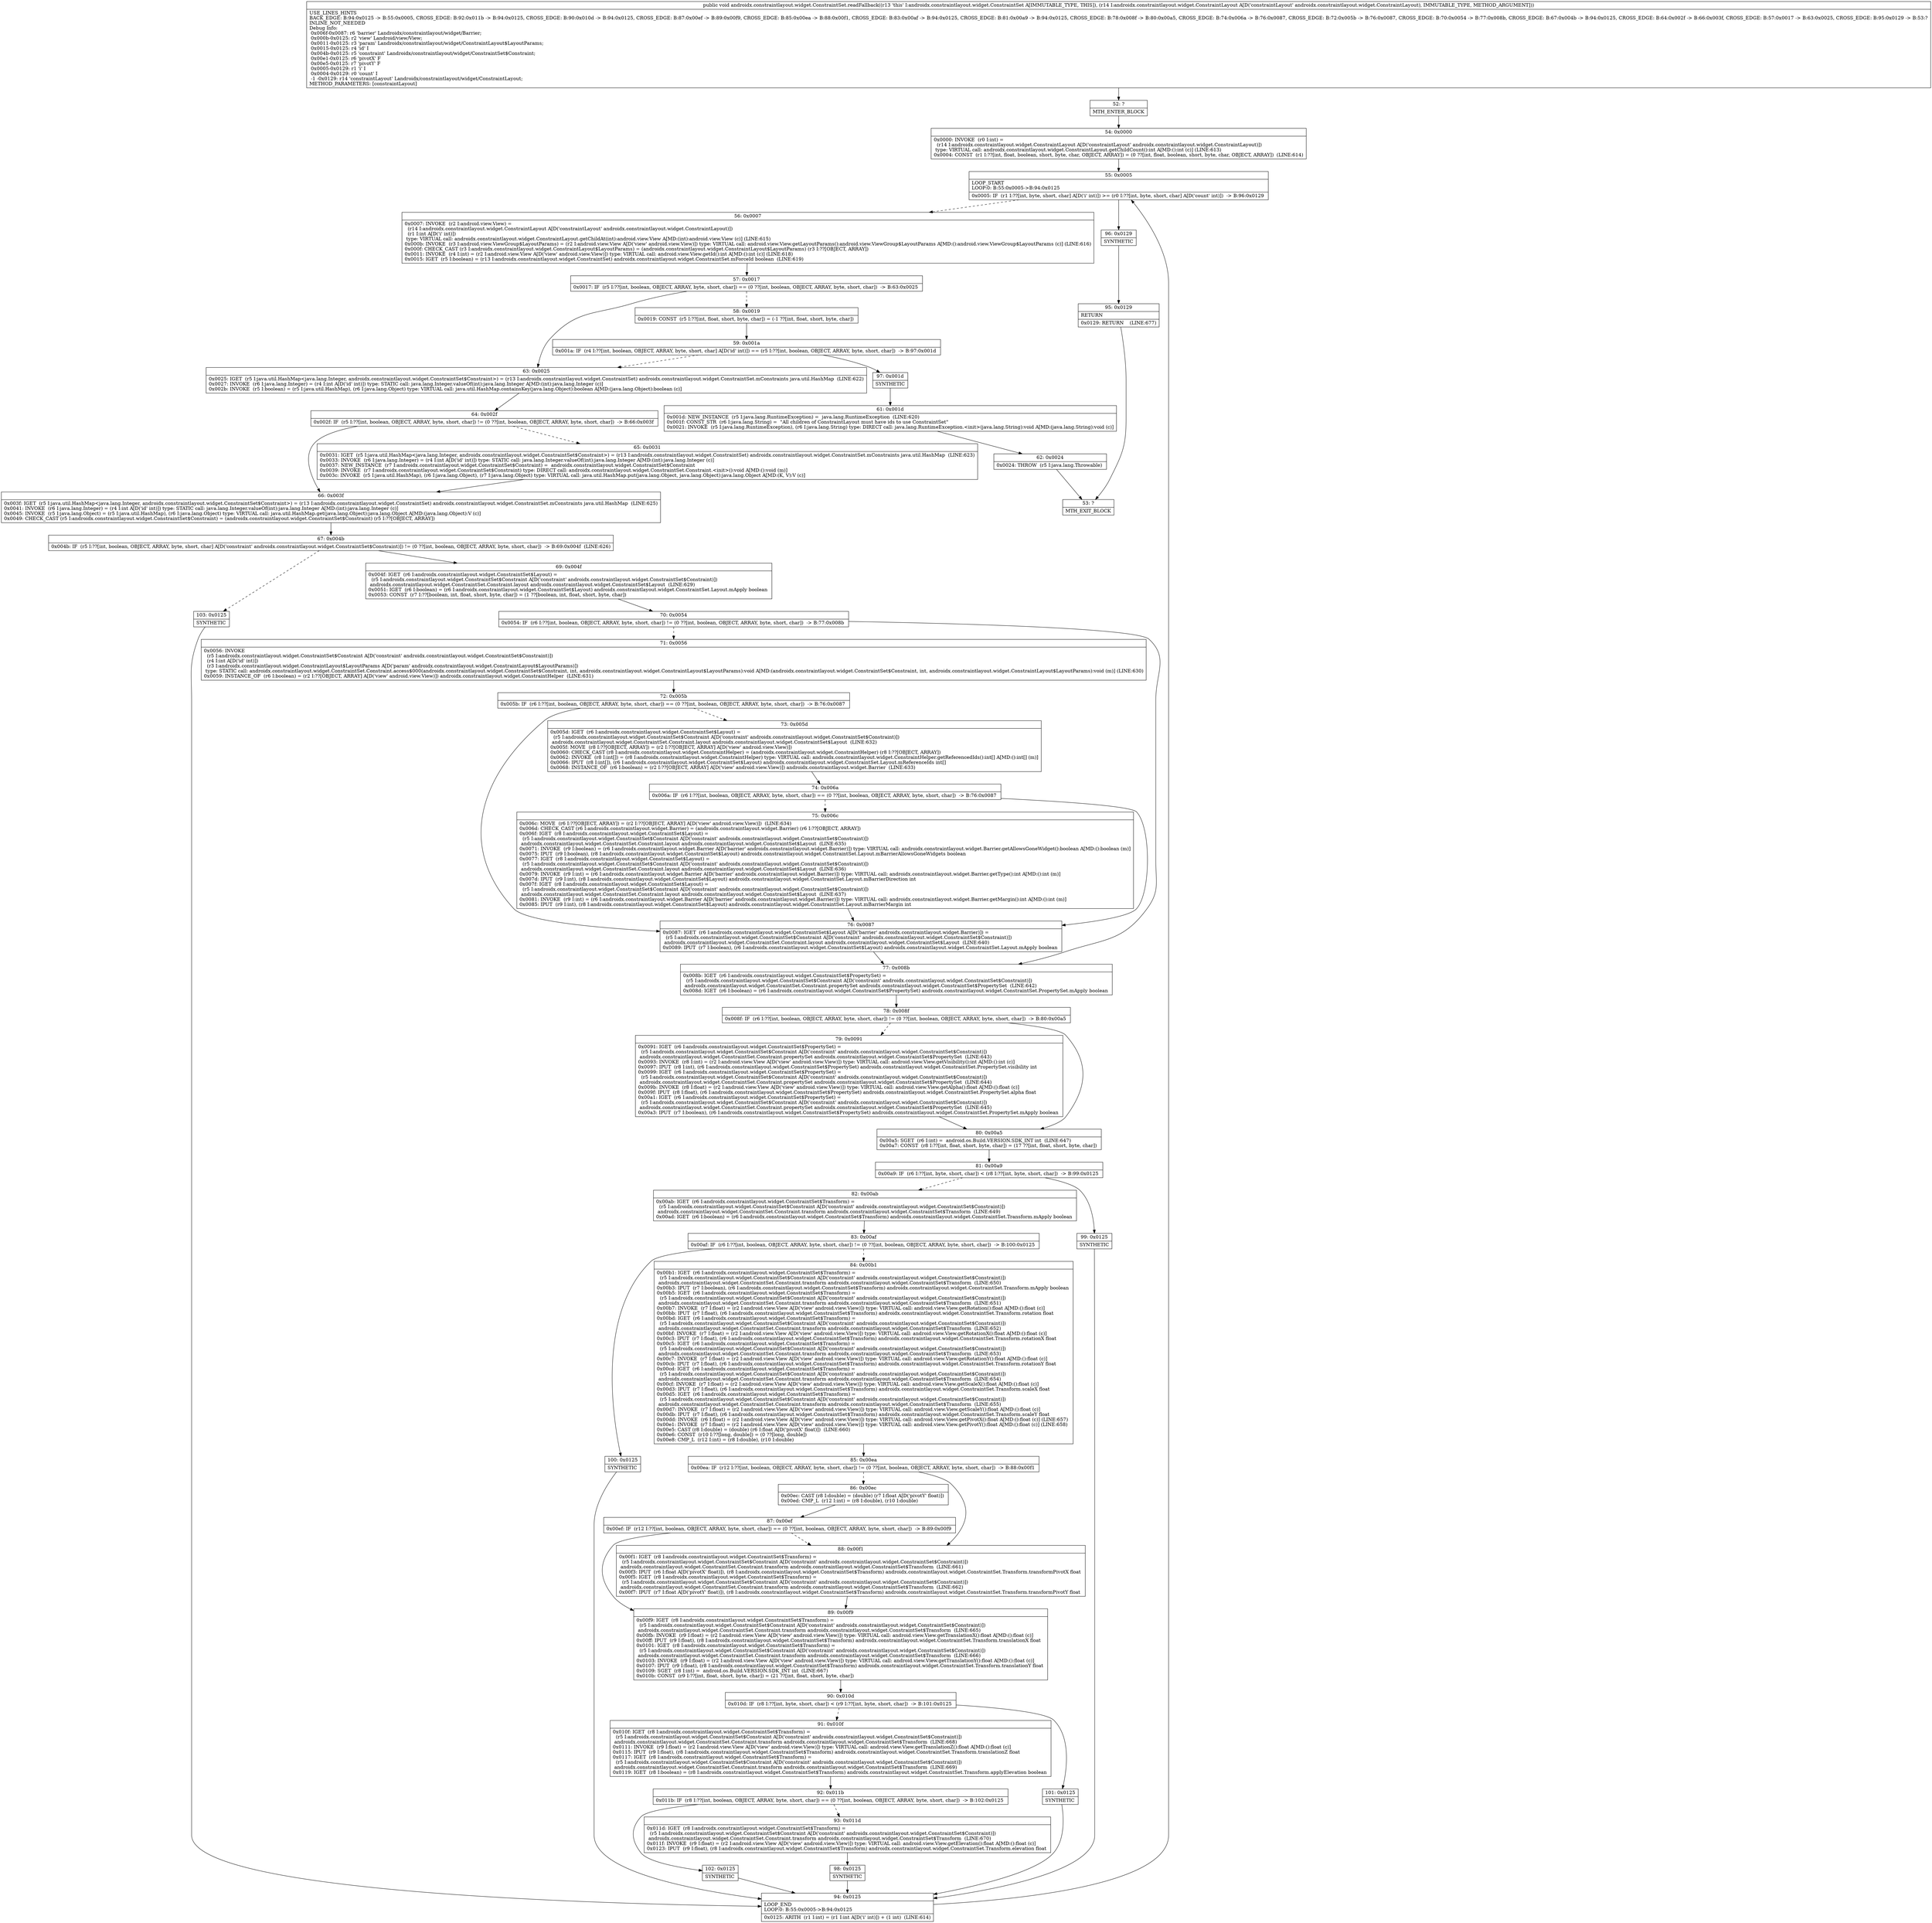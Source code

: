 digraph "CFG forandroidx.constraintlayout.widget.ConstraintSet.readFallback(Landroidx\/constraintlayout\/widget\/ConstraintLayout;)V" {
Node_52 [shape=record,label="{52\:\ ?|MTH_ENTER_BLOCK\l}"];
Node_54 [shape=record,label="{54\:\ 0x0000|0x0000: INVOKE  (r0 I:int) = \l  (r14 I:androidx.constraintlayout.widget.ConstraintLayout A[D('constraintLayout' androidx.constraintlayout.widget.ConstraintLayout)])\l type: VIRTUAL call: androidx.constraintlayout.widget.ConstraintLayout.getChildCount():int A[MD:():int (c)] (LINE:613)\l0x0004: CONST  (r1 I:??[int, float, boolean, short, byte, char, OBJECT, ARRAY]) = (0 ??[int, float, boolean, short, byte, char, OBJECT, ARRAY])  (LINE:614)\l}"];
Node_55 [shape=record,label="{55\:\ 0x0005|LOOP_START\lLOOP:0: B:55:0x0005\-\>B:94:0x0125\l|0x0005: IF  (r1 I:??[int, byte, short, char] A[D('i' int)]) \>= (r0 I:??[int, byte, short, char] A[D('count' int)])  \-\> B:96:0x0129 \l}"];
Node_56 [shape=record,label="{56\:\ 0x0007|0x0007: INVOKE  (r2 I:android.view.View) = \l  (r14 I:androidx.constraintlayout.widget.ConstraintLayout A[D('constraintLayout' androidx.constraintlayout.widget.ConstraintLayout)])\l  (r1 I:int A[D('i' int)])\l type: VIRTUAL call: androidx.constraintlayout.widget.ConstraintLayout.getChildAt(int):android.view.View A[MD:(int):android.view.View (c)] (LINE:615)\l0x000b: INVOKE  (r3 I:android.view.ViewGroup$LayoutParams) = (r2 I:android.view.View A[D('view' android.view.View)]) type: VIRTUAL call: android.view.View.getLayoutParams():android.view.ViewGroup$LayoutParams A[MD:():android.view.ViewGroup$LayoutParams (c)] (LINE:616)\l0x000f: CHECK_CAST (r3 I:androidx.constraintlayout.widget.ConstraintLayout$LayoutParams) = (androidx.constraintlayout.widget.ConstraintLayout$LayoutParams) (r3 I:??[OBJECT, ARRAY]) \l0x0011: INVOKE  (r4 I:int) = (r2 I:android.view.View A[D('view' android.view.View)]) type: VIRTUAL call: android.view.View.getId():int A[MD:():int (c)] (LINE:618)\l0x0015: IGET  (r5 I:boolean) = (r13 I:androidx.constraintlayout.widget.ConstraintSet) androidx.constraintlayout.widget.ConstraintSet.mForceId boolean  (LINE:619)\l}"];
Node_57 [shape=record,label="{57\:\ 0x0017|0x0017: IF  (r5 I:??[int, boolean, OBJECT, ARRAY, byte, short, char]) == (0 ??[int, boolean, OBJECT, ARRAY, byte, short, char])  \-\> B:63:0x0025 \l}"];
Node_58 [shape=record,label="{58\:\ 0x0019|0x0019: CONST  (r5 I:??[int, float, short, byte, char]) = (\-1 ??[int, float, short, byte, char]) \l}"];
Node_59 [shape=record,label="{59\:\ 0x001a|0x001a: IF  (r4 I:??[int, boolean, OBJECT, ARRAY, byte, short, char] A[D('id' int)]) == (r5 I:??[int, boolean, OBJECT, ARRAY, byte, short, char])  \-\> B:97:0x001d \l}"];
Node_97 [shape=record,label="{97\:\ 0x001d|SYNTHETIC\l}"];
Node_61 [shape=record,label="{61\:\ 0x001d|0x001d: NEW_INSTANCE  (r5 I:java.lang.RuntimeException) =  java.lang.RuntimeException  (LINE:620)\l0x001f: CONST_STR  (r6 I:java.lang.String) =  \"All children of ConstraintLayout must have ids to use ConstraintSet\" \l0x0021: INVOKE  (r5 I:java.lang.RuntimeException), (r6 I:java.lang.String) type: DIRECT call: java.lang.RuntimeException.\<init\>(java.lang.String):void A[MD:(java.lang.String):void (c)]\l}"];
Node_62 [shape=record,label="{62\:\ 0x0024|0x0024: THROW  (r5 I:java.lang.Throwable) \l}"];
Node_53 [shape=record,label="{53\:\ ?|MTH_EXIT_BLOCK\l}"];
Node_63 [shape=record,label="{63\:\ 0x0025|0x0025: IGET  (r5 I:java.util.HashMap\<java.lang.Integer, androidx.constraintlayout.widget.ConstraintSet$Constraint\>) = (r13 I:androidx.constraintlayout.widget.ConstraintSet) androidx.constraintlayout.widget.ConstraintSet.mConstraints java.util.HashMap  (LINE:622)\l0x0027: INVOKE  (r6 I:java.lang.Integer) = (r4 I:int A[D('id' int)]) type: STATIC call: java.lang.Integer.valueOf(int):java.lang.Integer A[MD:(int):java.lang.Integer (c)]\l0x002b: INVOKE  (r5 I:boolean) = (r5 I:java.util.HashMap), (r6 I:java.lang.Object) type: VIRTUAL call: java.util.HashMap.containsKey(java.lang.Object):boolean A[MD:(java.lang.Object):boolean (c)]\l}"];
Node_64 [shape=record,label="{64\:\ 0x002f|0x002f: IF  (r5 I:??[int, boolean, OBJECT, ARRAY, byte, short, char]) != (0 ??[int, boolean, OBJECT, ARRAY, byte, short, char])  \-\> B:66:0x003f \l}"];
Node_65 [shape=record,label="{65\:\ 0x0031|0x0031: IGET  (r5 I:java.util.HashMap\<java.lang.Integer, androidx.constraintlayout.widget.ConstraintSet$Constraint\>) = (r13 I:androidx.constraintlayout.widget.ConstraintSet) androidx.constraintlayout.widget.ConstraintSet.mConstraints java.util.HashMap  (LINE:623)\l0x0033: INVOKE  (r6 I:java.lang.Integer) = (r4 I:int A[D('id' int)]) type: STATIC call: java.lang.Integer.valueOf(int):java.lang.Integer A[MD:(int):java.lang.Integer (c)]\l0x0037: NEW_INSTANCE  (r7 I:androidx.constraintlayout.widget.ConstraintSet$Constraint) =  androidx.constraintlayout.widget.ConstraintSet$Constraint \l0x0039: INVOKE  (r7 I:androidx.constraintlayout.widget.ConstraintSet$Constraint) type: DIRECT call: androidx.constraintlayout.widget.ConstraintSet.Constraint.\<init\>():void A[MD:():void (m)]\l0x003c: INVOKE  (r5 I:java.util.HashMap), (r6 I:java.lang.Object), (r7 I:java.lang.Object) type: VIRTUAL call: java.util.HashMap.put(java.lang.Object, java.lang.Object):java.lang.Object A[MD:(K, V):V (c)]\l}"];
Node_66 [shape=record,label="{66\:\ 0x003f|0x003f: IGET  (r5 I:java.util.HashMap\<java.lang.Integer, androidx.constraintlayout.widget.ConstraintSet$Constraint\>) = (r13 I:androidx.constraintlayout.widget.ConstraintSet) androidx.constraintlayout.widget.ConstraintSet.mConstraints java.util.HashMap  (LINE:625)\l0x0041: INVOKE  (r6 I:java.lang.Integer) = (r4 I:int A[D('id' int)]) type: STATIC call: java.lang.Integer.valueOf(int):java.lang.Integer A[MD:(int):java.lang.Integer (c)]\l0x0045: INVOKE  (r5 I:java.lang.Object) = (r5 I:java.util.HashMap), (r6 I:java.lang.Object) type: VIRTUAL call: java.util.HashMap.get(java.lang.Object):java.lang.Object A[MD:(java.lang.Object):V (c)]\l0x0049: CHECK_CAST (r5 I:androidx.constraintlayout.widget.ConstraintSet$Constraint) = (androidx.constraintlayout.widget.ConstraintSet$Constraint) (r5 I:??[OBJECT, ARRAY]) \l}"];
Node_67 [shape=record,label="{67\:\ 0x004b|0x004b: IF  (r5 I:??[int, boolean, OBJECT, ARRAY, byte, short, char] A[D('constraint' androidx.constraintlayout.widget.ConstraintSet$Constraint)]) != (0 ??[int, boolean, OBJECT, ARRAY, byte, short, char])  \-\> B:69:0x004f  (LINE:626)\l}"];
Node_69 [shape=record,label="{69\:\ 0x004f|0x004f: IGET  (r6 I:androidx.constraintlayout.widget.ConstraintSet$Layout) = \l  (r5 I:androidx.constraintlayout.widget.ConstraintSet$Constraint A[D('constraint' androidx.constraintlayout.widget.ConstraintSet$Constraint)])\l androidx.constraintlayout.widget.ConstraintSet.Constraint.layout androidx.constraintlayout.widget.ConstraintSet$Layout  (LINE:629)\l0x0051: IGET  (r6 I:boolean) = (r6 I:androidx.constraintlayout.widget.ConstraintSet$Layout) androidx.constraintlayout.widget.ConstraintSet.Layout.mApply boolean \l0x0053: CONST  (r7 I:??[boolean, int, float, short, byte, char]) = (1 ??[boolean, int, float, short, byte, char]) \l}"];
Node_70 [shape=record,label="{70\:\ 0x0054|0x0054: IF  (r6 I:??[int, boolean, OBJECT, ARRAY, byte, short, char]) != (0 ??[int, boolean, OBJECT, ARRAY, byte, short, char])  \-\> B:77:0x008b \l}"];
Node_71 [shape=record,label="{71\:\ 0x0056|0x0056: INVOKE  \l  (r5 I:androidx.constraintlayout.widget.ConstraintSet$Constraint A[D('constraint' androidx.constraintlayout.widget.ConstraintSet$Constraint)])\l  (r4 I:int A[D('id' int)])\l  (r3 I:androidx.constraintlayout.widget.ConstraintLayout$LayoutParams A[D('param' androidx.constraintlayout.widget.ConstraintLayout$LayoutParams)])\l type: STATIC call: androidx.constraintlayout.widget.ConstraintSet.Constraint.access$000(androidx.constraintlayout.widget.ConstraintSet$Constraint, int, androidx.constraintlayout.widget.ConstraintLayout$LayoutParams):void A[MD:(androidx.constraintlayout.widget.ConstraintSet$Constraint, int, androidx.constraintlayout.widget.ConstraintLayout$LayoutParams):void (m)] (LINE:630)\l0x0059: INSTANCE_OF  (r6 I:boolean) = (r2 I:??[OBJECT, ARRAY] A[D('view' android.view.View)]) androidx.constraintlayout.widget.ConstraintHelper  (LINE:631)\l}"];
Node_72 [shape=record,label="{72\:\ 0x005b|0x005b: IF  (r6 I:??[int, boolean, OBJECT, ARRAY, byte, short, char]) == (0 ??[int, boolean, OBJECT, ARRAY, byte, short, char])  \-\> B:76:0x0087 \l}"];
Node_73 [shape=record,label="{73\:\ 0x005d|0x005d: IGET  (r6 I:androidx.constraintlayout.widget.ConstraintSet$Layout) = \l  (r5 I:androidx.constraintlayout.widget.ConstraintSet$Constraint A[D('constraint' androidx.constraintlayout.widget.ConstraintSet$Constraint)])\l androidx.constraintlayout.widget.ConstraintSet.Constraint.layout androidx.constraintlayout.widget.ConstraintSet$Layout  (LINE:632)\l0x005f: MOVE  (r8 I:??[OBJECT, ARRAY]) = (r2 I:??[OBJECT, ARRAY] A[D('view' android.view.View)]) \l0x0060: CHECK_CAST (r8 I:androidx.constraintlayout.widget.ConstraintHelper) = (androidx.constraintlayout.widget.ConstraintHelper) (r8 I:??[OBJECT, ARRAY]) \l0x0062: INVOKE  (r8 I:int[]) = (r8 I:androidx.constraintlayout.widget.ConstraintHelper) type: VIRTUAL call: androidx.constraintlayout.widget.ConstraintHelper.getReferencedIds():int[] A[MD:():int[] (m)]\l0x0066: IPUT  (r8 I:int[]), (r6 I:androidx.constraintlayout.widget.ConstraintSet$Layout) androidx.constraintlayout.widget.ConstraintSet.Layout.mReferenceIds int[] \l0x0068: INSTANCE_OF  (r6 I:boolean) = (r2 I:??[OBJECT, ARRAY] A[D('view' android.view.View)]) androidx.constraintlayout.widget.Barrier  (LINE:633)\l}"];
Node_74 [shape=record,label="{74\:\ 0x006a|0x006a: IF  (r6 I:??[int, boolean, OBJECT, ARRAY, byte, short, char]) == (0 ??[int, boolean, OBJECT, ARRAY, byte, short, char])  \-\> B:76:0x0087 \l}"];
Node_75 [shape=record,label="{75\:\ 0x006c|0x006c: MOVE  (r6 I:??[OBJECT, ARRAY]) = (r2 I:??[OBJECT, ARRAY] A[D('view' android.view.View)])  (LINE:634)\l0x006d: CHECK_CAST (r6 I:androidx.constraintlayout.widget.Barrier) = (androidx.constraintlayout.widget.Barrier) (r6 I:??[OBJECT, ARRAY]) \l0x006f: IGET  (r8 I:androidx.constraintlayout.widget.ConstraintSet$Layout) = \l  (r5 I:androidx.constraintlayout.widget.ConstraintSet$Constraint A[D('constraint' androidx.constraintlayout.widget.ConstraintSet$Constraint)])\l androidx.constraintlayout.widget.ConstraintSet.Constraint.layout androidx.constraintlayout.widget.ConstraintSet$Layout  (LINE:635)\l0x0071: INVOKE  (r9 I:boolean) = (r6 I:androidx.constraintlayout.widget.Barrier A[D('barrier' androidx.constraintlayout.widget.Barrier)]) type: VIRTUAL call: androidx.constraintlayout.widget.Barrier.getAllowsGoneWidget():boolean A[MD:():boolean (m)]\l0x0075: IPUT  (r9 I:boolean), (r8 I:androidx.constraintlayout.widget.ConstraintSet$Layout) androidx.constraintlayout.widget.ConstraintSet.Layout.mBarrierAllowsGoneWidgets boolean \l0x0077: IGET  (r8 I:androidx.constraintlayout.widget.ConstraintSet$Layout) = \l  (r5 I:androidx.constraintlayout.widget.ConstraintSet$Constraint A[D('constraint' androidx.constraintlayout.widget.ConstraintSet$Constraint)])\l androidx.constraintlayout.widget.ConstraintSet.Constraint.layout androidx.constraintlayout.widget.ConstraintSet$Layout  (LINE:636)\l0x0079: INVOKE  (r9 I:int) = (r6 I:androidx.constraintlayout.widget.Barrier A[D('barrier' androidx.constraintlayout.widget.Barrier)]) type: VIRTUAL call: androidx.constraintlayout.widget.Barrier.getType():int A[MD:():int (m)]\l0x007d: IPUT  (r9 I:int), (r8 I:androidx.constraintlayout.widget.ConstraintSet$Layout) androidx.constraintlayout.widget.ConstraintSet.Layout.mBarrierDirection int \l0x007f: IGET  (r8 I:androidx.constraintlayout.widget.ConstraintSet$Layout) = \l  (r5 I:androidx.constraintlayout.widget.ConstraintSet$Constraint A[D('constraint' androidx.constraintlayout.widget.ConstraintSet$Constraint)])\l androidx.constraintlayout.widget.ConstraintSet.Constraint.layout androidx.constraintlayout.widget.ConstraintSet$Layout  (LINE:637)\l0x0081: INVOKE  (r9 I:int) = (r6 I:androidx.constraintlayout.widget.Barrier A[D('barrier' androidx.constraintlayout.widget.Barrier)]) type: VIRTUAL call: androidx.constraintlayout.widget.Barrier.getMargin():int A[MD:():int (m)]\l0x0085: IPUT  (r9 I:int), (r8 I:androidx.constraintlayout.widget.ConstraintSet$Layout) androidx.constraintlayout.widget.ConstraintSet.Layout.mBarrierMargin int \l}"];
Node_76 [shape=record,label="{76\:\ 0x0087|0x0087: IGET  (r6 I:androidx.constraintlayout.widget.ConstraintSet$Layout A[D('barrier' androidx.constraintlayout.widget.Barrier)]) = \l  (r5 I:androidx.constraintlayout.widget.ConstraintSet$Constraint A[D('constraint' androidx.constraintlayout.widget.ConstraintSet$Constraint)])\l androidx.constraintlayout.widget.ConstraintSet.Constraint.layout androidx.constraintlayout.widget.ConstraintSet$Layout  (LINE:640)\l0x0089: IPUT  (r7 I:boolean), (r6 I:androidx.constraintlayout.widget.ConstraintSet$Layout) androidx.constraintlayout.widget.ConstraintSet.Layout.mApply boolean \l}"];
Node_77 [shape=record,label="{77\:\ 0x008b|0x008b: IGET  (r6 I:androidx.constraintlayout.widget.ConstraintSet$PropertySet) = \l  (r5 I:androidx.constraintlayout.widget.ConstraintSet$Constraint A[D('constraint' androidx.constraintlayout.widget.ConstraintSet$Constraint)])\l androidx.constraintlayout.widget.ConstraintSet.Constraint.propertySet androidx.constraintlayout.widget.ConstraintSet$PropertySet  (LINE:642)\l0x008d: IGET  (r6 I:boolean) = (r6 I:androidx.constraintlayout.widget.ConstraintSet$PropertySet) androidx.constraintlayout.widget.ConstraintSet.PropertySet.mApply boolean \l}"];
Node_78 [shape=record,label="{78\:\ 0x008f|0x008f: IF  (r6 I:??[int, boolean, OBJECT, ARRAY, byte, short, char]) != (0 ??[int, boolean, OBJECT, ARRAY, byte, short, char])  \-\> B:80:0x00a5 \l}"];
Node_79 [shape=record,label="{79\:\ 0x0091|0x0091: IGET  (r6 I:androidx.constraintlayout.widget.ConstraintSet$PropertySet) = \l  (r5 I:androidx.constraintlayout.widget.ConstraintSet$Constraint A[D('constraint' androidx.constraintlayout.widget.ConstraintSet$Constraint)])\l androidx.constraintlayout.widget.ConstraintSet.Constraint.propertySet androidx.constraintlayout.widget.ConstraintSet$PropertySet  (LINE:643)\l0x0093: INVOKE  (r8 I:int) = (r2 I:android.view.View A[D('view' android.view.View)]) type: VIRTUAL call: android.view.View.getVisibility():int A[MD:():int (c)]\l0x0097: IPUT  (r8 I:int), (r6 I:androidx.constraintlayout.widget.ConstraintSet$PropertySet) androidx.constraintlayout.widget.ConstraintSet.PropertySet.visibility int \l0x0099: IGET  (r6 I:androidx.constraintlayout.widget.ConstraintSet$PropertySet) = \l  (r5 I:androidx.constraintlayout.widget.ConstraintSet$Constraint A[D('constraint' androidx.constraintlayout.widget.ConstraintSet$Constraint)])\l androidx.constraintlayout.widget.ConstraintSet.Constraint.propertySet androidx.constraintlayout.widget.ConstraintSet$PropertySet  (LINE:644)\l0x009b: INVOKE  (r8 I:float) = (r2 I:android.view.View A[D('view' android.view.View)]) type: VIRTUAL call: android.view.View.getAlpha():float A[MD:():float (c)]\l0x009f: IPUT  (r8 I:float), (r6 I:androidx.constraintlayout.widget.ConstraintSet$PropertySet) androidx.constraintlayout.widget.ConstraintSet.PropertySet.alpha float \l0x00a1: IGET  (r6 I:androidx.constraintlayout.widget.ConstraintSet$PropertySet) = \l  (r5 I:androidx.constraintlayout.widget.ConstraintSet$Constraint A[D('constraint' androidx.constraintlayout.widget.ConstraintSet$Constraint)])\l androidx.constraintlayout.widget.ConstraintSet.Constraint.propertySet androidx.constraintlayout.widget.ConstraintSet$PropertySet  (LINE:645)\l0x00a3: IPUT  (r7 I:boolean), (r6 I:androidx.constraintlayout.widget.ConstraintSet$PropertySet) androidx.constraintlayout.widget.ConstraintSet.PropertySet.mApply boolean \l}"];
Node_80 [shape=record,label="{80\:\ 0x00a5|0x00a5: SGET  (r6 I:int) =  android.os.Build.VERSION.SDK_INT int  (LINE:647)\l0x00a7: CONST  (r8 I:??[int, float, short, byte, char]) = (17 ??[int, float, short, byte, char]) \l}"];
Node_81 [shape=record,label="{81\:\ 0x00a9|0x00a9: IF  (r6 I:??[int, byte, short, char]) \< (r8 I:??[int, byte, short, char])  \-\> B:99:0x0125 \l}"];
Node_82 [shape=record,label="{82\:\ 0x00ab|0x00ab: IGET  (r6 I:androidx.constraintlayout.widget.ConstraintSet$Transform) = \l  (r5 I:androidx.constraintlayout.widget.ConstraintSet$Constraint A[D('constraint' androidx.constraintlayout.widget.ConstraintSet$Constraint)])\l androidx.constraintlayout.widget.ConstraintSet.Constraint.transform androidx.constraintlayout.widget.ConstraintSet$Transform  (LINE:649)\l0x00ad: IGET  (r6 I:boolean) = (r6 I:androidx.constraintlayout.widget.ConstraintSet$Transform) androidx.constraintlayout.widget.ConstraintSet.Transform.mApply boolean \l}"];
Node_83 [shape=record,label="{83\:\ 0x00af|0x00af: IF  (r6 I:??[int, boolean, OBJECT, ARRAY, byte, short, char]) != (0 ??[int, boolean, OBJECT, ARRAY, byte, short, char])  \-\> B:100:0x0125 \l}"];
Node_84 [shape=record,label="{84\:\ 0x00b1|0x00b1: IGET  (r6 I:androidx.constraintlayout.widget.ConstraintSet$Transform) = \l  (r5 I:androidx.constraintlayout.widget.ConstraintSet$Constraint A[D('constraint' androidx.constraintlayout.widget.ConstraintSet$Constraint)])\l androidx.constraintlayout.widget.ConstraintSet.Constraint.transform androidx.constraintlayout.widget.ConstraintSet$Transform  (LINE:650)\l0x00b3: IPUT  (r7 I:boolean), (r6 I:androidx.constraintlayout.widget.ConstraintSet$Transform) androidx.constraintlayout.widget.ConstraintSet.Transform.mApply boolean \l0x00b5: IGET  (r6 I:androidx.constraintlayout.widget.ConstraintSet$Transform) = \l  (r5 I:androidx.constraintlayout.widget.ConstraintSet$Constraint A[D('constraint' androidx.constraintlayout.widget.ConstraintSet$Constraint)])\l androidx.constraintlayout.widget.ConstraintSet.Constraint.transform androidx.constraintlayout.widget.ConstraintSet$Transform  (LINE:651)\l0x00b7: INVOKE  (r7 I:float) = (r2 I:android.view.View A[D('view' android.view.View)]) type: VIRTUAL call: android.view.View.getRotation():float A[MD:():float (c)]\l0x00bb: IPUT  (r7 I:float), (r6 I:androidx.constraintlayout.widget.ConstraintSet$Transform) androidx.constraintlayout.widget.ConstraintSet.Transform.rotation float \l0x00bd: IGET  (r6 I:androidx.constraintlayout.widget.ConstraintSet$Transform) = \l  (r5 I:androidx.constraintlayout.widget.ConstraintSet$Constraint A[D('constraint' androidx.constraintlayout.widget.ConstraintSet$Constraint)])\l androidx.constraintlayout.widget.ConstraintSet.Constraint.transform androidx.constraintlayout.widget.ConstraintSet$Transform  (LINE:652)\l0x00bf: INVOKE  (r7 I:float) = (r2 I:android.view.View A[D('view' android.view.View)]) type: VIRTUAL call: android.view.View.getRotationX():float A[MD:():float (c)]\l0x00c3: IPUT  (r7 I:float), (r6 I:androidx.constraintlayout.widget.ConstraintSet$Transform) androidx.constraintlayout.widget.ConstraintSet.Transform.rotationX float \l0x00c5: IGET  (r6 I:androidx.constraintlayout.widget.ConstraintSet$Transform) = \l  (r5 I:androidx.constraintlayout.widget.ConstraintSet$Constraint A[D('constraint' androidx.constraintlayout.widget.ConstraintSet$Constraint)])\l androidx.constraintlayout.widget.ConstraintSet.Constraint.transform androidx.constraintlayout.widget.ConstraintSet$Transform  (LINE:653)\l0x00c7: INVOKE  (r7 I:float) = (r2 I:android.view.View A[D('view' android.view.View)]) type: VIRTUAL call: android.view.View.getRotationY():float A[MD:():float (c)]\l0x00cb: IPUT  (r7 I:float), (r6 I:androidx.constraintlayout.widget.ConstraintSet$Transform) androidx.constraintlayout.widget.ConstraintSet.Transform.rotationY float \l0x00cd: IGET  (r6 I:androidx.constraintlayout.widget.ConstraintSet$Transform) = \l  (r5 I:androidx.constraintlayout.widget.ConstraintSet$Constraint A[D('constraint' androidx.constraintlayout.widget.ConstraintSet$Constraint)])\l androidx.constraintlayout.widget.ConstraintSet.Constraint.transform androidx.constraintlayout.widget.ConstraintSet$Transform  (LINE:654)\l0x00cf: INVOKE  (r7 I:float) = (r2 I:android.view.View A[D('view' android.view.View)]) type: VIRTUAL call: android.view.View.getScaleX():float A[MD:():float (c)]\l0x00d3: IPUT  (r7 I:float), (r6 I:androidx.constraintlayout.widget.ConstraintSet$Transform) androidx.constraintlayout.widget.ConstraintSet.Transform.scaleX float \l0x00d5: IGET  (r6 I:androidx.constraintlayout.widget.ConstraintSet$Transform) = \l  (r5 I:androidx.constraintlayout.widget.ConstraintSet$Constraint A[D('constraint' androidx.constraintlayout.widget.ConstraintSet$Constraint)])\l androidx.constraintlayout.widget.ConstraintSet.Constraint.transform androidx.constraintlayout.widget.ConstraintSet$Transform  (LINE:655)\l0x00d7: INVOKE  (r7 I:float) = (r2 I:android.view.View A[D('view' android.view.View)]) type: VIRTUAL call: android.view.View.getScaleY():float A[MD:():float (c)]\l0x00db: IPUT  (r7 I:float), (r6 I:androidx.constraintlayout.widget.ConstraintSet$Transform) androidx.constraintlayout.widget.ConstraintSet.Transform.scaleY float \l0x00dd: INVOKE  (r6 I:float) = (r2 I:android.view.View A[D('view' android.view.View)]) type: VIRTUAL call: android.view.View.getPivotX():float A[MD:():float (c)] (LINE:657)\l0x00e1: INVOKE  (r7 I:float) = (r2 I:android.view.View A[D('view' android.view.View)]) type: VIRTUAL call: android.view.View.getPivotY():float A[MD:():float (c)] (LINE:658)\l0x00e5: CAST (r8 I:double) = (double) (r6 I:float A[D('pivotX' float)])  (LINE:660)\l0x00e6: CONST  (r10 I:??[long, double]) = (0 ??[long, double]) \l0x00e8: CMP_L  (r12 I:int) = (r8 I:double), (r10 I:double) \l}"];
Node_85 [shape=record,label="{85\:\ 0x00ea|0x00ea: IF  (r12 I:??[int, boolean, OBJECT, ARRAY, byte, short, char]) != (0 ??[int, boolean, OBJECT, ARRAY, byte, short, char])  \-\> B:88:0x00f1 \l}"];
Node_86 [shape=record,label="{86\:\ 0x00ec|0x00ec: CAST (r8 I:double) = (double) (r7 I:float A[D('pivotY' float)]) \l0x00ed: CMP_L  (r12 I:int) = (r8 I:double), (r10 I:double) \l}"];
Node_87 [shape=record,label="{87\:\ 0x00ef|0x00ef: IF  (r12 I:??[int, boolean, OBJECT, ARRAY, byte, short, char]) == (0 ??[int, boolean, OBJECT, ARRAY, byte, short, char])  \-\> B:89:0x00f9 \l}"];
Node_89 [shape=record,label="{89\:\ 0x00f9|0x00f9: IGET  (r8 I:androidx.constraintlayout.widget.ConstraintSet$Transform) = \l  (r5 I:androidx.constraintlayout.widget.ConstraintSet$Constraint A[D('constraint' androidx.constraintlayout.widget.ConstraintSet$Constraint)])\l androidx.constraintlayout.widget.ConstraintSet.Constraint.transform androidx.constraintlayout.widget.ConstraintSet$Transform  (LINE:665)\l0x00fb: INVOKE  (r9 I:float) = (r2 I:android.view.View A[D('view' android.view.View)]) type: VIRTUAL call: android.view.View.getTranslationX():float A[MD:():float (c)]\l0x00ff: IPUT  (r9 I:float), (r8 I:androidx.constraintlayout.widget.ConstraintSet$Transform) androidx.constraintlayout.widget.ConstraintSet.Transform.translationX float \l0x0101: IGET  (r8 I:androidx.constraintlayout.widget.ConstraintSet$Transform) = \l  (r5 I:androidx.constraintlayout.widget.ConstraintSet$Constraint A[D('constraint' androidx.constraintlayout.widget.ConstraintSet$Constraint)])\l androidx.constraintlayout.widget.ConstraintSet.Constraint.transform androidx.constraintlayout.widget.ConstraintSet$Transform  (LINE:666)\l0x0103: INVOKE  (r9 I:float) = (r2 I:android.view.View A[D('view' android.view.View)]) type: VIRTUAL call: android.view.View.getTranslationY():float A[MD:():float (c)]\l0x0107: IPUT  (r9 I:float), (r8 I:androidx.constraintlayout.widget.ConstraintSet$Transform) androidx.constraintlayout.widget.ConstraintSet.Transform.translationY float \l0x0109: SGET  (r8 I:int) =  android.os.Build.VERSION.SDK_INT int  (LINE:667)\l0x010b: CONST  (r9 I:??[int, float, short, byte, char]) = (21 ??[int, float, short, byte, char]) \l}"];
Node_90 [shape=record,label="{90\:\ 0x010d|0x010d: IF  (r8 I:??[int, byte, short, char]) \< (r9 I:??[int, byte, short, char])  \-\> B:101:0x0125 \l}"];
Node_91 [shape=record,label="{91\:\ 0x010f|0x010f: IGET  (r8 I:androidx.constraintlayout.widget.ConstraintSet$Transform) = \l  (r5 I:androidx.constraintlayout.widget.ConstraintSet$Constraint A[D('constraint' androidx.constraintlayout.widget.ConstraintSet$Constraint)])\l androidx.constraintlayout.widget.ConstraintSet.Constraint.transform androidx.constraintlayout.widget.ConstraintSet$Transform  (LINE:668)\l0x0111: INVOKE  (r9 I:float) = (r2 I:android.view.View A[D('view' android.view.View)]) type: VIRTUAL call: android.view.View.getTranslationZ():float A[MD:():float (c)]\l0x0115: IPUT  (r9 I:float), (r8 I:androidx.constraintlayout.widget.ConstraintSet$Transform) androidx.constraintlayout.widget.ConstraintSet.Transform.translationZ float \l0x0117: IGET  (r8 I:androidx.constraintlayout.widget.ConstraintSet$Transform) = \l  (r5 I:androidx.constraintlayout.widget.ConstraintSet$Constraint A[D('constraint' androidx.constraintlayout.widget.ConstraintSet$Constraint)])\l androidx.constraintlayout.widget.ConstraintSet.Constraint.transform androidx.constraintlayout.widget.ConstraintSet$Transform  (LINE:669)\l0x0119: IGET  (r8 I:boolean) = (r8 I:androidx.constraintlayout.widget.ConstraintSet$Transform) androidx.constraintlayout.widget.ConstraintSet.Transform.applyElevation boolean \l}"];
Node_92 [shape=record,label="{92\:\ 0x011b|0x011b: IF  (r8 I:??[int, boolean, OBJECT, ARRAY, byte, short, char]) == (0 ??[int, boolean, OBJECT, ARRAY, byte, short, char])  \-\> B:102:0x0125 \l}"];
Node_93 [shape=record,label="{93\:\ 0x011d|0x011d: IGET  (r8 I:androidx.constraintlayout.widget.ConstraintSet$Transform) = \l  (r5 I:androidx.constraintlayout.widget.ConstraintSet$Constraint A[D('constraint' androidx.constraintlayout.widget.ConstraintSet$Constraint)])\l androidx.constraintlayout.widget.ConstraintSet.Constraint.transform androidx.constraintlayout.widget.ConstraintSet$Transform  (LINE:670)\l0x011f: INVOKE  (r9 I:float) = (r2 I:android.view.View A[D('view' android.view.View)]) type: VIRTUAL call: android.view.View.getElevation():float A[MD:():float (c)]\l0x0123: IPUT  (r9 I:float), (r8 I:androidx.constraintlayout.widget.ConstraintSet$Transform) androidx.constraintlayout.widget.ConstraintSet.Transform.elevation float \l}"];
Node_98 [shape=record,label="{98\:\ 0x0125|SYNTHETIC\l}"];
Node_94 [shape=record,label="{94\:\ 0x0125|LOOP_END\lLOOP:0: B:55:0x0005\-\>B:94:0x0125\l|0x0125: ARITH  (r1 I:int) = (r1 I:int A[D('i' int)]) + (1 int)  (LINE:614)\l}"];
Node_102 [shape=record,label="{102\:\ 0x0125|SYNTHETIC\l}"];
Node_101 [shape=record,label="{101\:\ 0x0125|SYNTHETIC\l}"];
Node_88 [shape=record,label="{88\:\ 0x00f1|0x00f1: IGET  (r8 I:androidx.constraintlayout.widget.ConstraintSet$Transform) = \l  (r5 I:androidx.constraintlayout.widget.ConstraintSet$Constraint A[D('constraint' androidx.constraintlayout.widget.ConstraintSet$Constraint)])\l androidx.constraintlayout.widget.ConstraintSet.Constraint.transform androidx.constraintlayout.widget.ConstraintSet$Transform  (LINE:661)\l0x00f3: IPUT  (r6 I:float A[D('pivotX' float)]), (r8 I:androidx.constraintlayout.widget.ConstraintSet$Transform) androidx.constraintlayout.widget.ConstraintSet.Transform.transformPivotX float \l0x00f5: IGET  (r8 I:androidx.constraintlayout.widget.ConstraintSet$Transform) = \l  (r5 I:androidx.constraintlayout.widget.ConstraintSet$Constraint A[D('constraint' androidx.constraintlayout.widget.ConstraintSet$Constraint)])\l androidx.constraintlayout.widget.ConstraintSet.Constraint.transform androidx.constraintlayout.widget.ConstraintSet$Transform  (LINE:662)\l0x00f7: IPUT  (r7 I:float A[D('pivotY' float)]), (r8 I:androidx.constraintlayout.widget.ConstraintSet$Transform) androidx.constraintlayout.widget.ConstraintSet.Transform.transformPivotY float \l}"];
Node_100 [shape=record,label="{100\:\ 0x0125|SYNTHETIC\l}"];
Node_99 [shape=record,label="{99\:\ 0x0125|SYNTHETIC\l}"];
Node_103 [shape=record,label="{103\:\ 0x0125|SYNTHETIC\l}"];
Node_96 [shape=record,label="{96\:\ 0x0129|SYNTHETIC\l}"];
Node_95 [shape=record,label="{95\:\ 0x0129|RETURN\l|0x0129: RETURN    (LINE:677)\l}"];
MethodNode[shape=record,label="{public void androidx.constraintlayout.widget.ConstraintSet.readFallback((r13 'this' I:androidx.constraintlayout.widget.ConstraintSet A[IMMUTABLE_TYPE, THIS]), (r14 I:androidx.constraintlayout.widget.ConstraintLayout A[D('constraintLayout' androidx.constraintlayout.widget.ConstraintLayout), IMMUTABLE_TYPE, METHOD_ARGUMENT]))  | USE_LINES_HINTS\lBACK_EDGE: B:94:0x0125 \-\> B:55:0x0005, CROSS_EDGE: B:92:0x011b \-\> B:94:0x0125, CROSS_EDGE: B:90:0x010d \-\> B:94:0x0125, CROSS_EDGE: B:87:0x00ef \-\> B:89:0x00f9, CROSS_EDGE: B:85:0x00ea \-\> B:88:0x00f1, CROSS_EDGE: B:83:0x00af \-\> B:94:0x0125, CROSS_EDGE: B:81:0x00a9 \-\> B:94:0x0125, CROSS_EDGE: B:78:0x008f \-\> B:80:0x00a5, CROSS_EDGE: B:74:0x006a \-\> B:76:0x0087, CROSS_EDGE: B:72:0x005b \-\> B:76:0x0087, CROSS_EDGE: B:70:0x0054 \-\> B:77:0x008b, CROSS_EDGE: B:67:0x004b \-\> B:94:0x0125, CROSS_EDGE: B:64:0x002f \-\> B:66:0x003f, CROSS_EDGE: B:57:0x0017 \-\> B:63:0x0025, CROSS_EDGE: B:95:0x0129 \-\> B:53:?\lINLINE_NOT_NEEDED\lDebug Info:\l  0x006f\-0x0087: r6 'barrier' Landroidx\/constraintlayout\/widget\/Barrier;\l  0x000b\-0x0125: r2 'view' Landroid\/view\/View;\l  0x0011\-0x0125: r3 'param' Landroidx\/constraintlayout\/widget\/ConstraintLayout$LayoutParams;\l  0x0015\-0x0125: r4 'id' I\l  0x004b\-0x0125: r5 'constraint' Landroidx\/constraintlayout\/widget\/ConstraintSet$Constraint;\l  0x00e1\-0x0125: r6 'pivotX' F\l  0x00e5\-0x0125: r7 'pivotY' F\l  0x0005\-0x0129: r1 'i' I\l  0x0004\-0x0129: r0 'count' I\l  \-1 \-0x0129: r14 'constraintLayout' Landroidx\/constraintlayout\/widget\/ConstraintLayout;\lMETHOD_PARAMETERS: [constraintLayout]\l}"];
MethodNode -> Node_52;Node_52 -> Node_54;
Node_54 -> Node_55;
Node_55 -> Node_56[style=dashed];
Node_55 -> Node_96;
Node_56 -> Node_57;
Node_57 -> Node_58[style=dashed];
Node_57 -> Node_63;
Node_58 -> Node_59;
Node_59 -> Node_63[style=dashed];
Node_59 -> Node_97;
Node_97 -> Node_61;
Node_61 -> Node_62;
Node_62 -> Node_53;
Node_63 -> Node_64;
Node_64 -> Node_65[style=dashed];
Node_64 -> Node_66;
Node_65 -> Node_66;
Node_66 -> Node_67;
Node_67 -> Node_69;
Node_67 -> Node_103[style=dashed];
Node_69 -> Node_70;
Node_70 -> Node_71[style=dashed];
Node_70 -> Node_77;
Node_71 -> Node_72;
Node_72 -> Node_73[style=dashed];
Node_72 -> Node_76;
Node_73 -> Node_74;
Node_74 -> Node_75[style=dashed];
Node_74 -> Node_76;
Node_75 -> Node_76;
Node_76 -> Node_77;
Node_77 -> Node_78;
Node_78 -> Node_79[style=dashed];
Node_78 -> Node_80;
Node_79 -> Node_80;
Node_80 -> Node_81;
Node_81 -> Node_82[style=dashed];
Node_81 -> Node_99;
Node_82 -> Node_83;
Node_83 -> Node_84[style=dashed];
Node_83 -> Node_100;
Node_84 -> Node_85;
Node_85 -> Node_86[style=dashed];
Node_85 -> Node_88;
Node_86 -> Node_87;
Node_87 -> Node_88[style=dashed];
Node_87 -> Node_89;
Node_89 -> Node_90;
Node_90 -> Node_91[style=dashed];
Node_90 -> Node_101;
Node_91 -> Node_92;
Node_92 -> Node_93[style=dashed];
Node_92 -> Node_102;
Node_93 -> Node_98;
Node_98 -> Node_94;
Node_94 -> Node_55;
Node_102 -> Node_94;
Node_101 -> Node_94;
Node_88 -> Node_89;
Node_100 -> Node_94;
Node_99 -> Node_94;
Node_103 -> Node_94;
Node_96 -> Node_95;
Node_95 -> Node_53;
}

